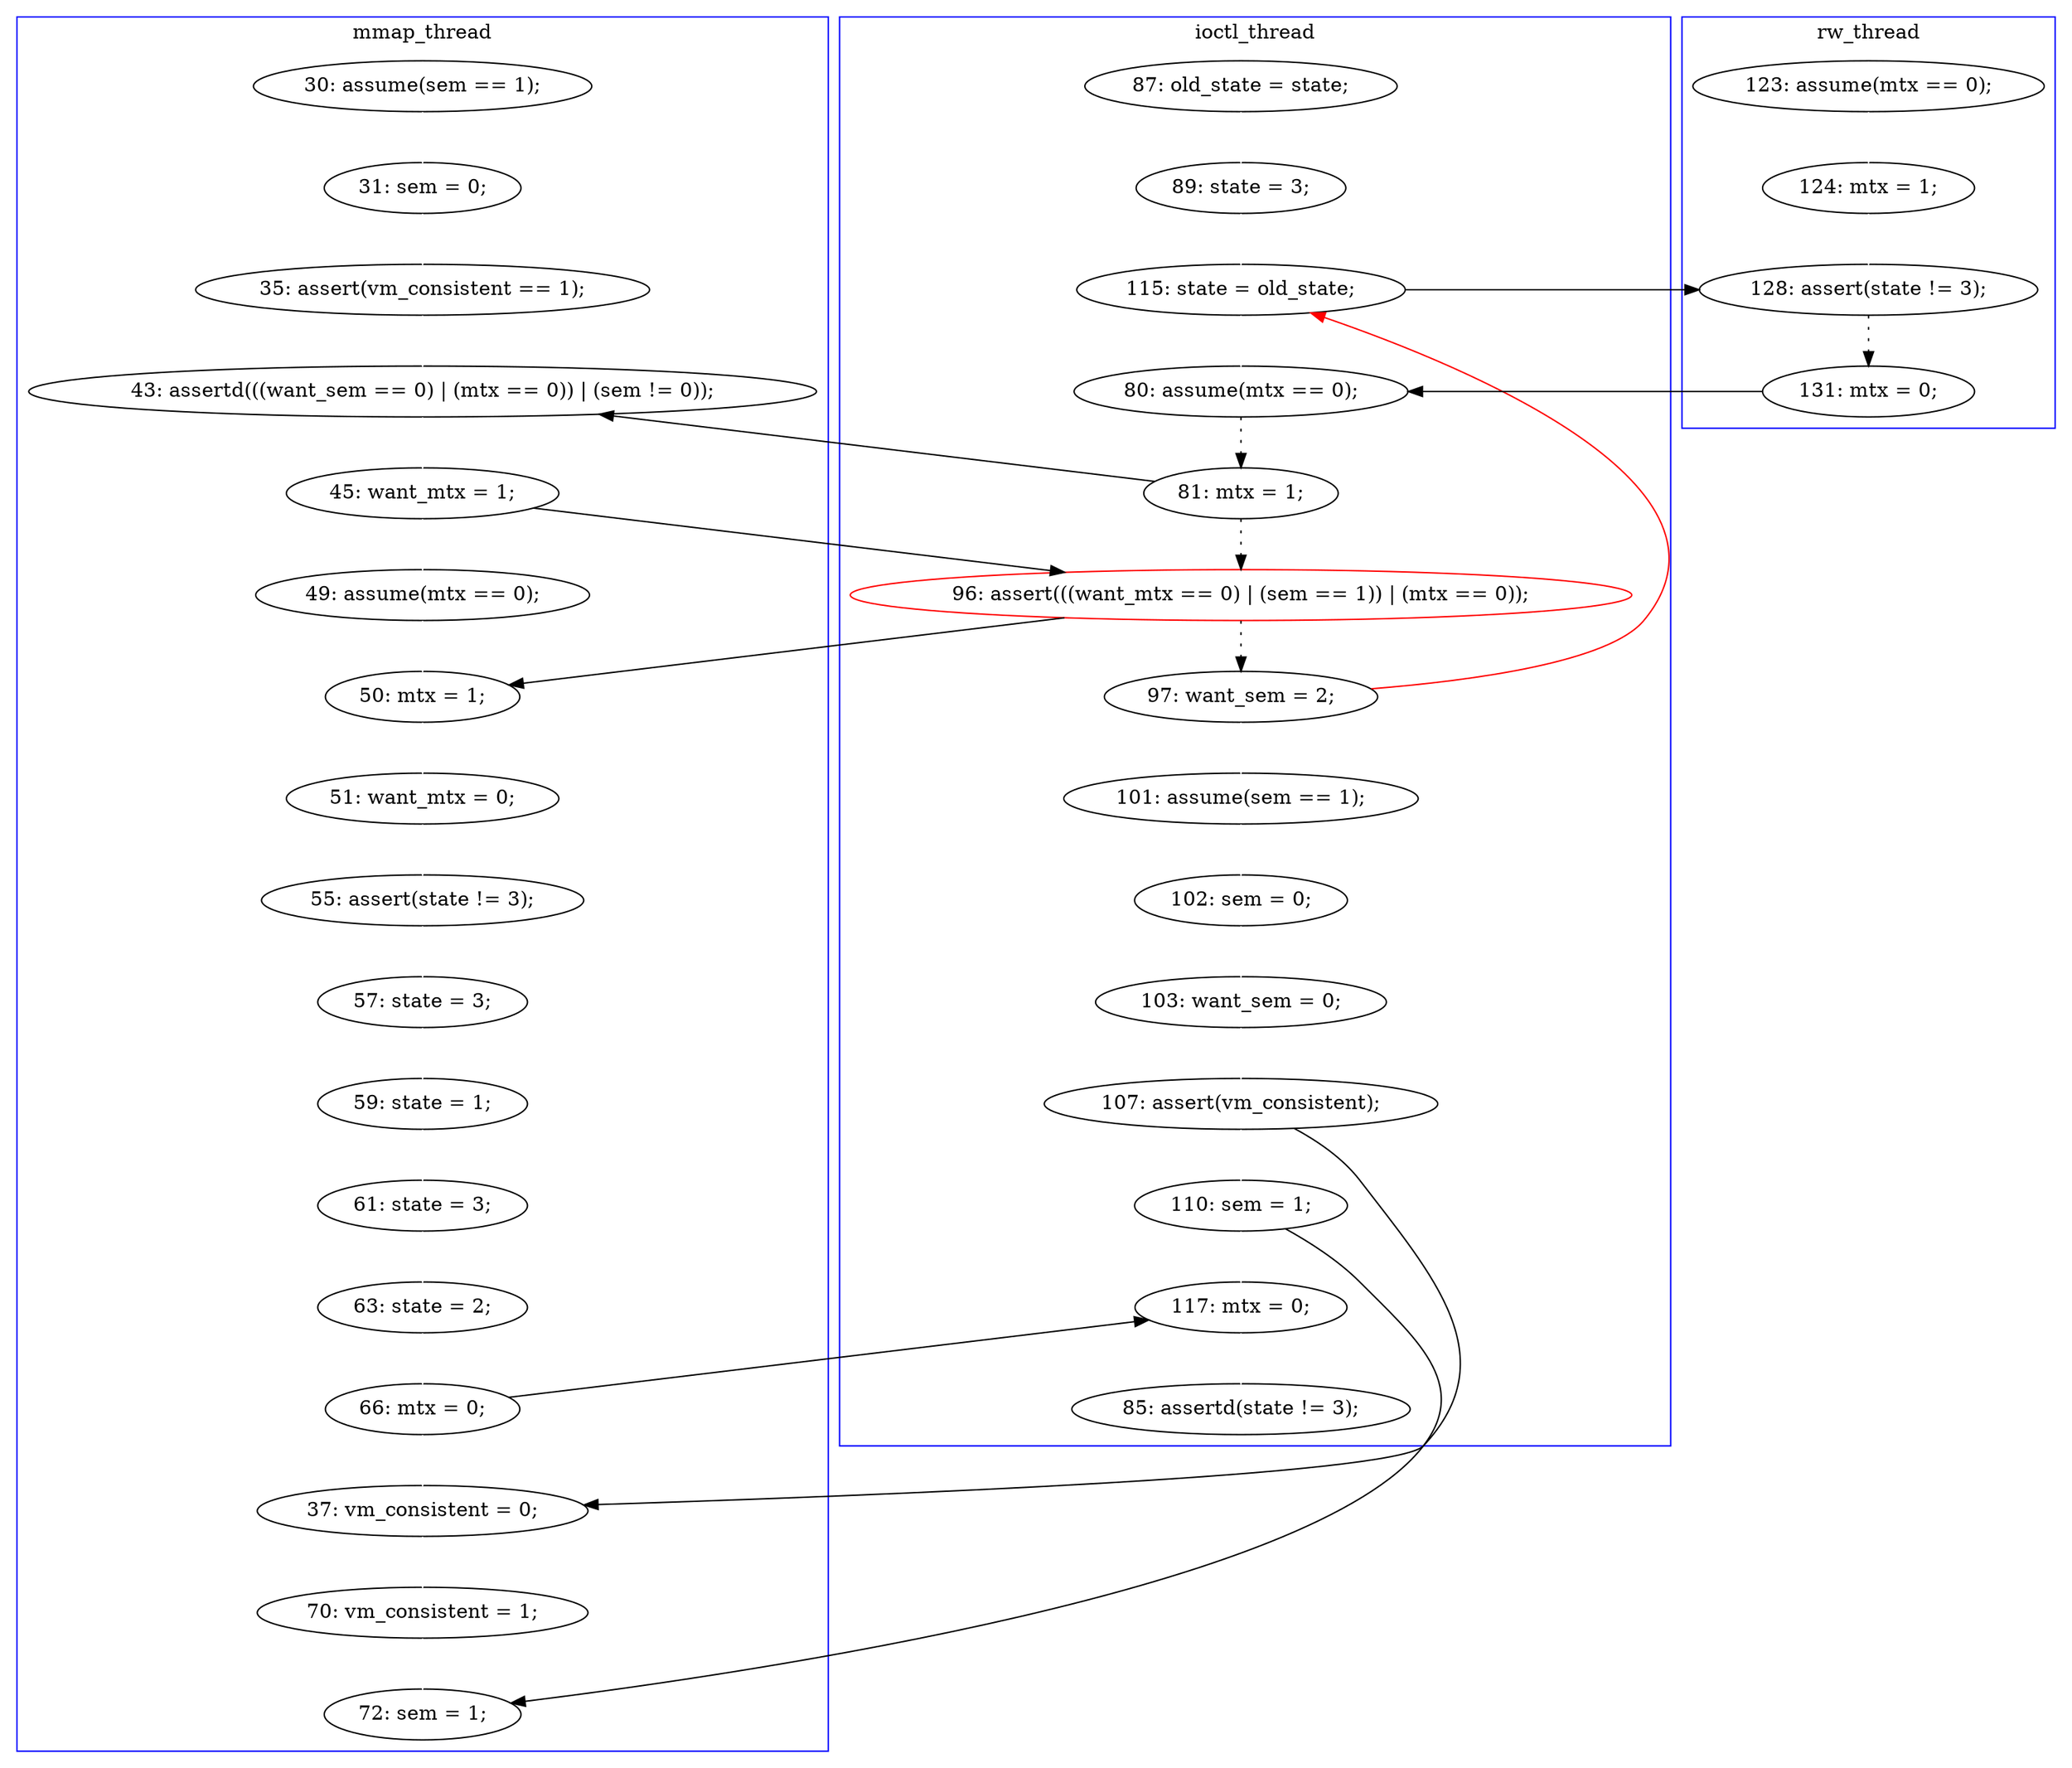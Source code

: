 digraph Counterexample {
	19 -> 22 [color = black, style = solid, constraint = false]
	43 -> 45 [color = white, style = solid]
	17 -> 18 [color = white, style = solid]
	32 -> 36 [color = black, style = dotted]
	22 -> 23 [color = black, style = dotted]
	40 -> 44 [color = white, style = solid]
	28 -> 30 [color = black, style = solid, constraint = false]
	42 -> 43 [color = white, style = solid]
	23 -> 27 [color = black, style = solid, constraint = false]
	36 -> 19 [color = red, style = solid, constraint = false]
	19 -> 27 [color = white, style = solid]
	34 -> 35 [color = white, style = solid]
	28 -> 32 [color = black, style = dotted]
	35 -> 37 [color = white, style = solid]
	41 -> 42 [color = white, style = solid]
	37 -> 38 [color = white, style = solid]
	13 -> 14 [color = white, style = solid]
	46 -> 50 [color = black, style = solid, constraint = false]
	38 -> 39 [color = white, style = solid]
	30 -> 31 [color = white, style = solid]
	48 -> 50 [color = white, style = solid]
	48 -> 51 [color = black, style = solid, constraint = false]
	46 -> 47 [color = white, style = solid]
	20 -> 21 [color = white, style = solid]
	27 -> 28 [color = black, style = dotted]
	36 -> 41 [color = white, style = solid]
	47 -> 49 [color = white, style = solid]
	16 -> 17 [color = white, style = solid]
	45 -> 48 [color = white, style = solid]
	50 -> 52 [color = white, style = solid]
	44 -> 46 [color = white, style = solid]
	45 -> 47 [color = black, style = solid, constraint = false]
	21 -> 22 [color = white, style = solid]
	39 -> 40 [color = white, style = solid]
	31 -> 33 [color = white, style = solid]
	18 -> 30 [color = white, style = solid]
	14 -> 19 [color = white, style = solid]
	49 -> 51 [color = white, style = solid]
	33 -> 34 [color = white, style = solid]
	32 -> 34 [color = black, style = solid, constraint = false]
	31 -> 32 [color = black, style = solid, constraint = false]
	subgraph cluster3 {
		label = rw_thread
		color = blue
		22  [label = "128: assert(state != 3);"]
		21  [label = "124: mtx = 1;"]
		23  [label = "131: mtx = 0;"]
		20  [label = "123: assume(mtx == 0);"]
	}
	subgraph cluster2 {
		label = ioctl_thread
		color = blue
		45  [label = "107: assert(vm_consistent);"]
		36  [label = "97: want_sem = 2;"]
		43  [label = "103: want_sem = 0;"]
		32  [label = "96: assert(((want_mtx == 0) | (sem == 1)) | (mtx == 0));", color = red]
		52  [label = "85: assertd(state != 3);"]
		19  [label = "115: state = old_state;"]
		13  [label = "87: old_state = state;"]
		48  [label = "110: sem = 1;"]
		42  [label = "102: sem = 0;"]
		28  [label = "81: mtx = 1;"]
		41  [label = "101: assume(sem == 1);"]
		50  [label = "117: mtx = 0;"]
		27  [label = "80: assume(mtx == 0);"]
		14  [label = "89: state = 3;"]
	}
	subgraph cluster1 {
		label = mmap_thread
		color = blue
		37  [label = "55: assert(state != 3);"]
		39  [label = "59: state = 1;"]
		34  [label = "50: mtx = 1;"]
		33  [label = "49: assume(mtx == 0);"]
		31  [label = "45: want_mtx = 1;"]
		38  [label = "57: state = 3;"]
		16  [label = "30: assume(sem == 1);"]
		40  [label = "61: state = 3;"]
		49  [label = "70: vm_consistent = 1;"]
		35  [label = "51: want_mtx = 0;"]
		51  [label = "72: sem = 1;"]
		47  [label = "37: vm_consistent = 0;"]
		44  [label = "63: state = 2;"]
		30  [label = "43: assertd(((want_sem == 0) | (mtx == 0)) | (sem != 0));"]
		46  [label = "66: mtx = 0;"]
		18  [label = "35: assert(vm_consistent == 1);"]
		17  [label = "31: sem = 0;"]
	}
}